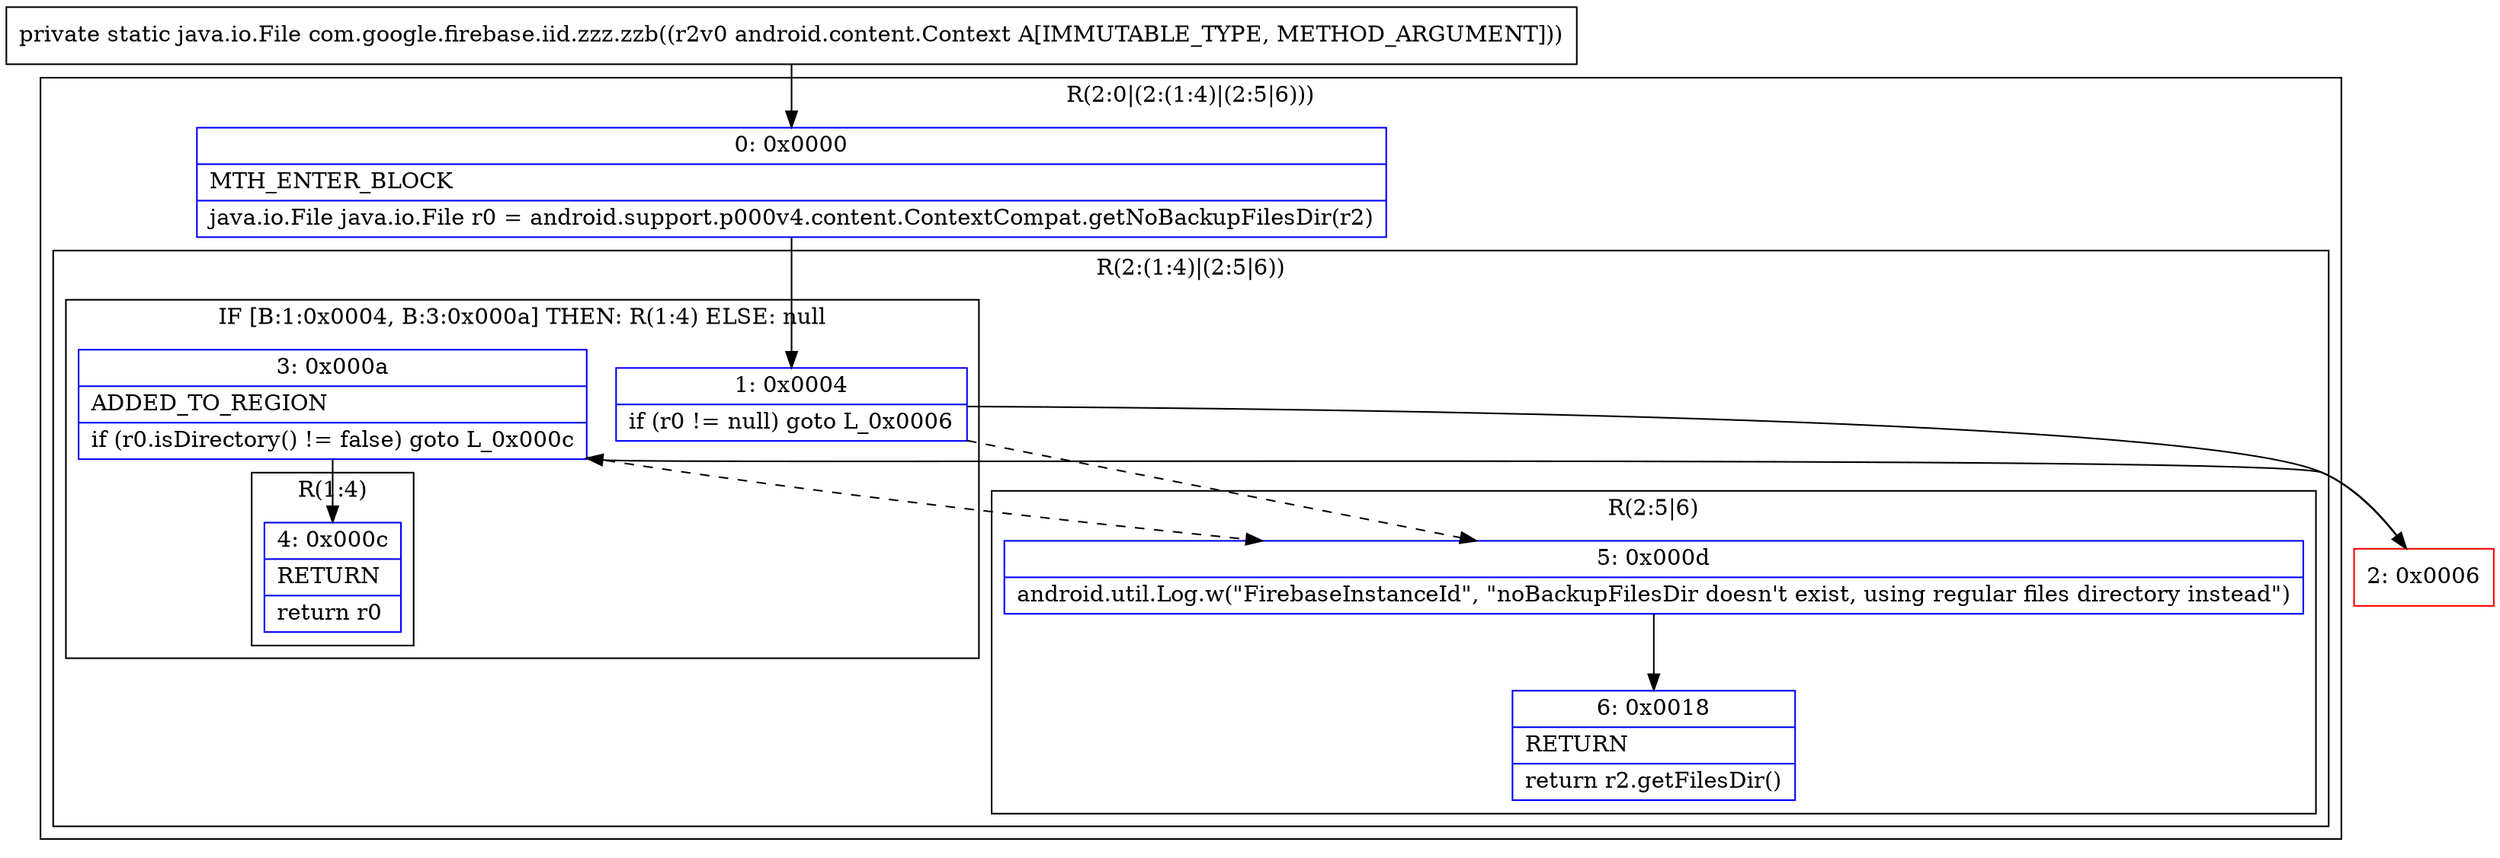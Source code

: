 digraph "CFG forcom.google.firebase.iid.zzz.zzb(Landroid\/content\/Context;)Ljava\/io\/File;" {
subgraph cluster_Region_2111175320 {
label = "R(2:0|(2:(1:4)|(2:5|6)))";
node [shape=record,color=blue];
Node_0 [shape=record,label="{0\:\ 0x0000|MTH_ENTER_BLOCK\l|java.io.File java.io.File r0 = android.support.p000v4.content.ContextCompat.getNoBackupFilesDir(r2)\l}"];
subgraph cluster_Region_1817956480 {
label = "R(2:(1:4)|(2:5|6))";
node [shape=record,color=blue];
subgraph cluster_IfRegion_34848775 {
label = "IF [B:1:0x0004, B:3:0x000a] THEN: R(1:4) ELSE: null";
node [shape=record,color=blue];
Node_1 [shape=record,label="{1\:\ 0x0004|if (r0 != null) goto L_0x0006\l}"];
Node_3 [shape=record,label="{3\:\ 0x000a|ADDED_TO_REGION\l|if (r0.isDirectory() != false) goto L_0x000c\l}"];
subgraph cluster_Region_175556229 {
label = "R(1:4)";
node [shape=record,color=blue];
Node_4 [shape=record,label="{4\:\ 0x000c|RETURN\l|return r0\l}"];
}
}
subgraph cluster_Region_1542742255 {
label = "R(2:5|6)";
node [shape=record,color=blue];
Node_5 [shape=record,label="{5\:\ 0x000d|android.util.Log.w(\"FirebaseInstanceId\", \"noBackupFilesDir doesn't exist, using regular files directory instead\")\l}"];
Node_6 [shape=record,label="{6\:\ 0x0018|RETURN\l|return r2.getFilesDir()\l}"];
}
}
}
Node_2 [shape=record,color=red,label="{2\:\ 0x0006}"];
MethodNode[shape=record,label="{private static java.io.File com.google.firebase.iid.zzz.zzb((r2v0 android.content.Context A[IMMUTABLE_TYPE, METHOD_ARGUMENT])) }"];
MethodNode -> Node_0;
Node_0 -> Node_1;
Node_1 -> Node_2;
Node_1 -> Node_5[style=dashed];
Node_3 -> Node_4;
Node_3 -> Node_5[style=dashed];
Node_5 -> Node_6;
Node_2 -> Node_3;
}

